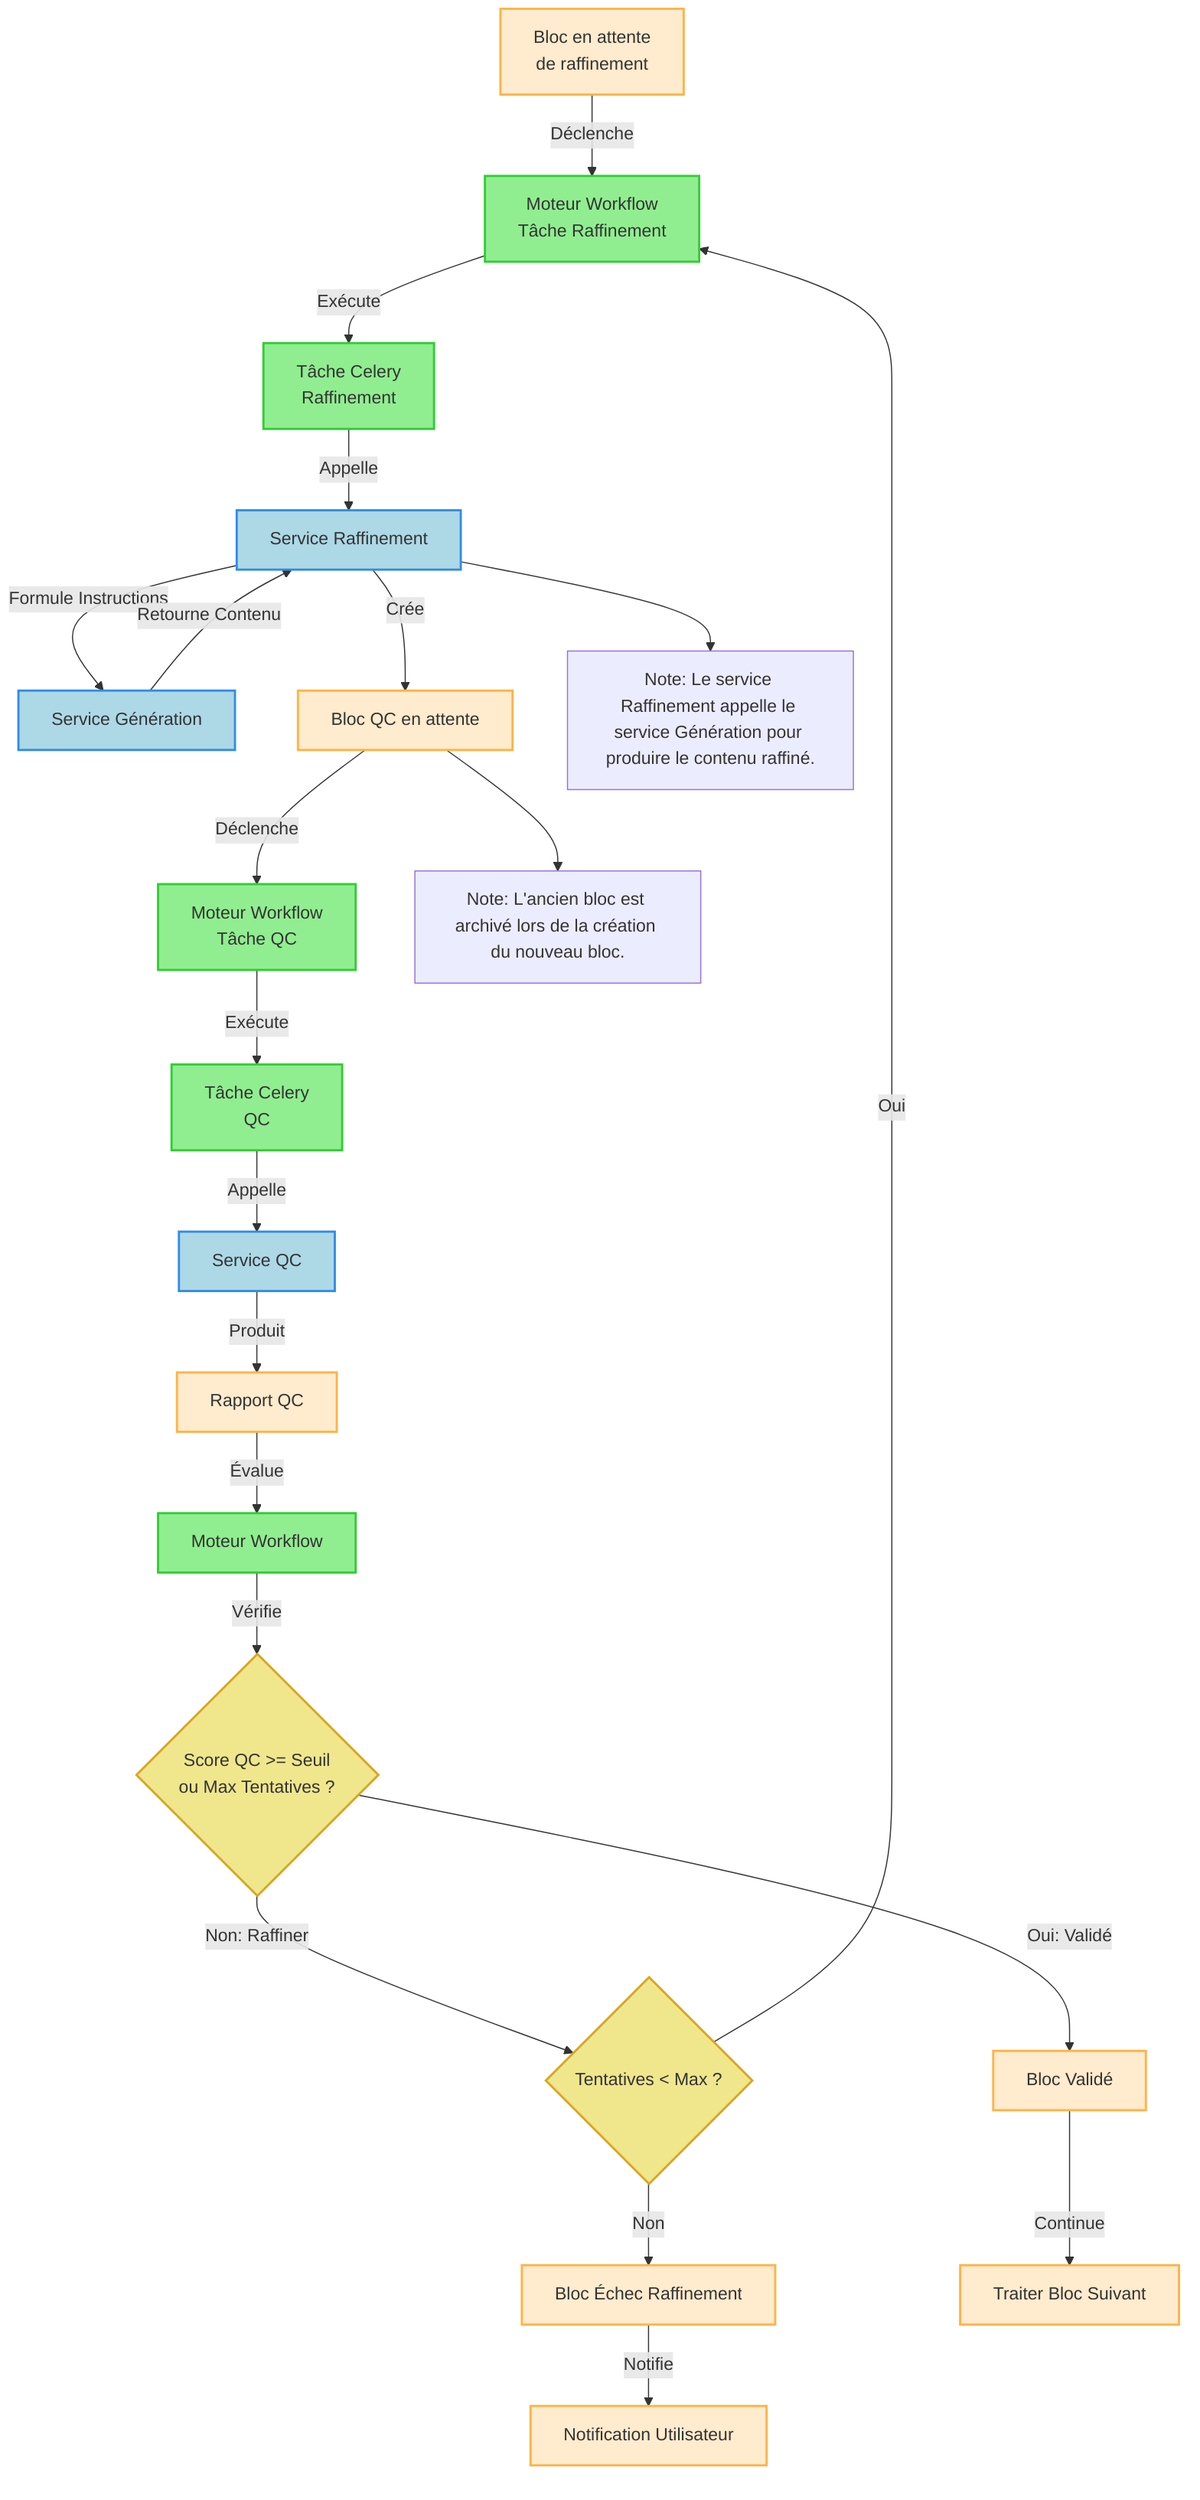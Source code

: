 graph TD
    A[Bloc en attente<br>de raffinement] -->|Déclenche| B[Moteur Workflow<br>Tâche Raffinement]
    B -->|Exécute| C[Tâche Celery<br>Raffinement]
    C -->|Appelle| D[Service Raffinement]
    D -->|Formule Instructions| E[Service Génération]
    E -->|Retourne Contenu| D
    D -->|Crée| F[Bloc QC en attente]
    F -->|Déclenche| G[Moteur Workflow<br>Tâche QC]
    G -->|Exécute| H[Tâche Celery<br>QC]
    H -->|Appelle| I[Service QC]
    I -->|Produit| J[Rapport QC]
    J -->|Évalue| K[Moteur Workflow]
    K -->|Vérifie| L{Score QC >= Seuil<br>ou Max Tentatives ?}
    L -->|Oui: Validé| P[Bloc Validé]
    L -->|Non: Raffiner| M{Tentatives < Max ?}
    M -->|Oui| B
    M -->|Non| N[Bloc Échec Raffinement]
    N -->|Notifie| O[Notification Utilisateur]
    P -->|Continue| Q[Traiter Bloc Suivant]

    %% Notes
    note1[Note: Le service Raffinement appelle le service Génération pour produire le contenu raffiné.]
    D --> note1
    note2[Note: L'ancien bloc est archivé lors de la création du nouveau bloc.]
    F --> note2

    %% Styles
    classDef process fill:#90ee90,stroke:#32cd32,stroke-width:2px
    classDef data fill:#ffebcd,stroke:#ffb347,stroke-width:2px
    classDef service fill:#add8e6,stroke:#318ce7,stroke-width:2px
    classDef decision fill:#f0e68c,stroke:#daa520,stroke-width:2px

    class B,C,G,H,K process
    class A,F,J,N,O,P,Q data
    class D,E,I service
    class L,M decision